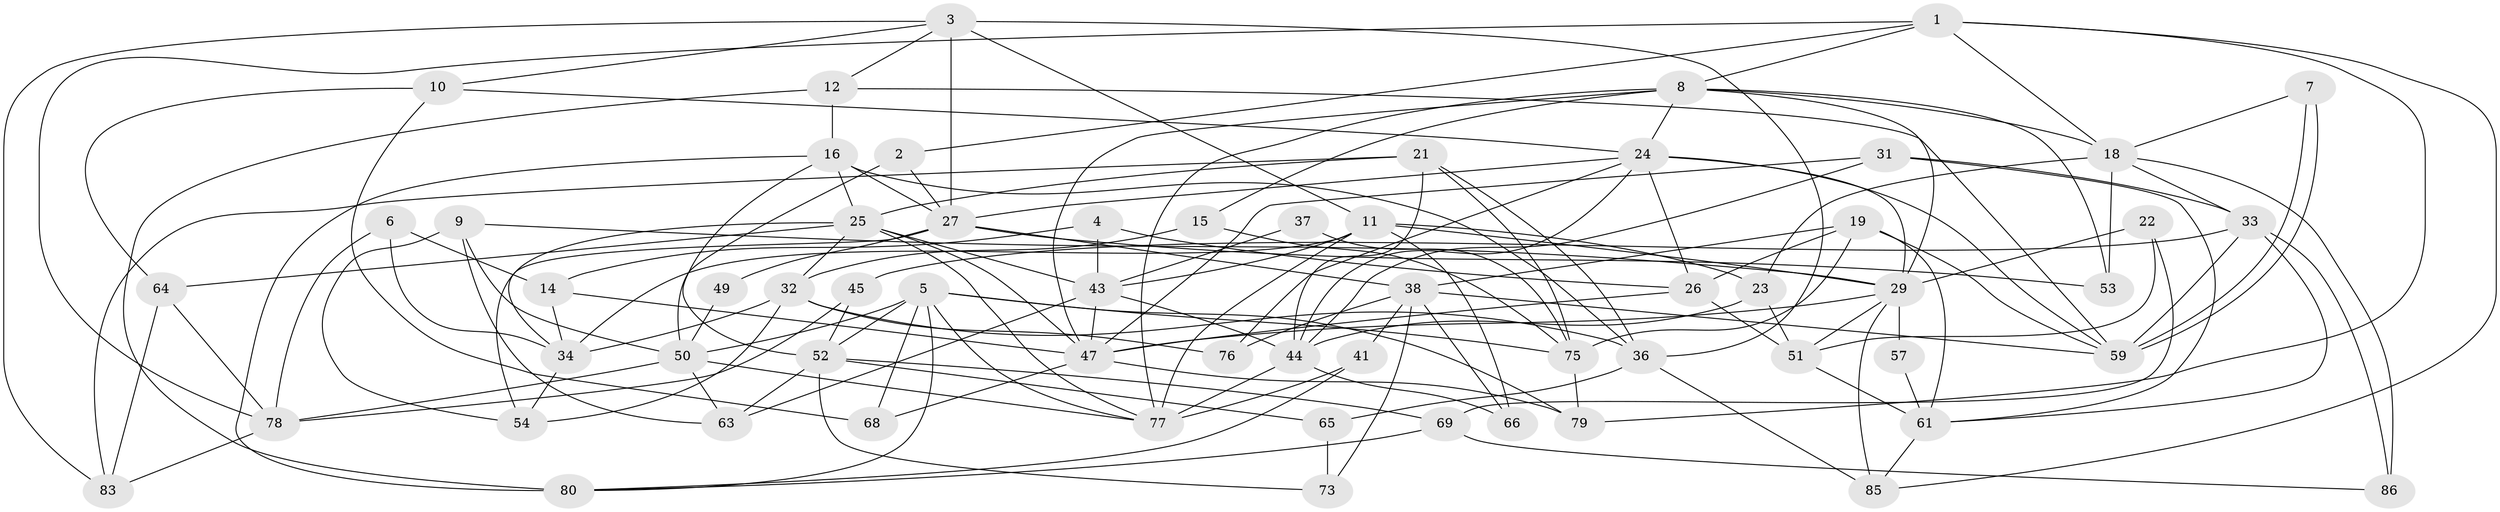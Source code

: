 // original degree distribution, {4: 0.37, 3: 0.21, 5: 0.2, 6: 0.1, 2: 0.11, 7: 0.01}
// Generated by graph-tools (version 1.1) at 2025/11/02/21/25 10:11:14]
// undirected, 62 vertices, 154 edges
graph export_dot {
graph [start="1"]
  node [color=gray90,style=filled];
  1 [super="+30"];
  2;
  3 [super="+20"];
  4 [super="+46"];
  5 [super="+74"];
  6;
  7;
  8 [super="+48"];
  9 [super="+91"];
  10 [super="+13"];
  11 [super="+17"];
  12;
  14;
  15 [super="+28"];
  16 [super="+95"];
  18 [super="+39"];
  19 [super="+62"];
  21 [super="+70"];
  22;
  23 [super="+97"];
  24 [super="+35"];
  25 [super="+81"];
  26 [super="+82"];
  27 [super="+55"];
  29 [super="+40"];
  31;
  32 [super="+84"];
  33 [super="+67"];
  34 [super="+90"];
  36 [super="+42"];
  37;
  38 [super="+93"];
  41;
  43 [super="+89"];
  44 [super="+60"];
  45;
  47 [super="+71"];
  49;
  50 [super="+72"];
  51;
  52 [super="+58"];
  53 [super="+56"];
  54;
  57;
  59 [super="+92"];
  61 [super="+88"];
  63;
  64;
  65;
  66;
  68;
  69 [super="+94"];
  73;
  75 [super="+96"];
  76;
  77 [super="+98"];
  78 [super="+100"];
  79;
  80 [super="+87"];
  83;
  85 [super="+99"];
  86;
  1 -- 8;
  1 -- 78;
  1 -- 79;
  1 -- 2;
  1 -- 18;
  1 -- 85;
  2 -- 50;
  2 -- 27;
  3 -- 10;
  3 -- 12;
  3 -- 27 [weight=2];
  3 -- 36;
  3 -- 11;
  3 -- 83;
  4 -- 26;
  4 -- 14;
  4 -- 43 [weight=2];
  5 -- 68;
  5 -- 75;
  5 -- 77;
  5 -- 52;
  5 -- 79;
  5 -- 80;
  5 -- 50;
  6 -- 34;
  6 -- 14;
  6 -- 78;
  7 -- 59 [weight=2];
  7 -- 59;
  7 -- 18;
  8 -- 47;
  8 -- 77;
  8 -- 24;
  8 -- 18;
  8 -- 53;
  8 -- 29;
  8 -- 15;
  9 -- 54;
  9 -- 63;
  9 -- 50;
  9 -- 29;
  10 -- 64;
  10 -- 24;
  10 -- 68;
  11 -- 43;
  11 -- 66;
  11 -- 77;
  11 -- 29;
  11 -- 23;
  11 -- 34;
  12 -- 80 [weight=2];
  12 -- 59;
  12 -- 16;
  14 -- 34;
  14 -- 47;
  15 -- 75;
  15 -- 32;
  16 -- 80;
  16 -- 36;
  16 -- 25;
  16 -- 27;
  16 -- 52;
  18 -- 86;
  18 -- 23;
  18 -- 33;
  18 -- 53;
  19 -- 75;
  19 -- 26;
  19 -- 38;
  19 -- 59;
  19 -- 61;
  21 -- 83;
  21 -- 25;
  21 -- 44;
  21 -- 75;
  21 -- 36;
  22 -- 69;
  22 -- 29;
  22 -- 51;
  23 -- 44;
  23 -- 51;
  24 -- 27;
  24 -- 26;
  24 -- 76;
  24 -- 29;
  24 -- 44;
  24 -- 59;
  25 -- 32;
  25 -- 64;
  25 -- 34;
  25 -- 77;
  25 -- 43;
  25 -- 47;
  26 -- 51;
  26 -- 47;
  27 -- 38;
  27 -- 49;
  27 -- 54;
  27 -- 53;
  29 -- 51;
  29 -- 57;
  29 -- 47;
  29 -- 85;
  31 -- 44;
  31 -- 33;
  31 -- 61;
  31 -- 47;
  32 -- 76;
  32 -- 54;
  32 -- 36;
  32 -- 34;
  33 -- 86;
  33 -- 61;
  33 -- 45;
  33 -- 59;
  34 -- 54;
  36 -- 85;
  36 -- 65;
  37 -- 75;
  37 -- 43;
  38 -- 66;
  38 -- 59;
  38 -- 41;
  38 -- 76;
  38 -- 73;
  41 -- 77 [weight=2];
  41 -- 80;
  43 -- 44;
  43 -- 63;
  43 -- 47;
  44 -- 66;
  44 -- 77;
  45 -- 78;
  45 -- 52;
  47 -- 79;
  47 -- 68;
  49 -- 50;
  50 -- 78;
  50 -- 77;
  50 -- 63;
  51 -- 61;
  52 -- 65;
  52 -- 69;
  52 -- 73;
  52 -- 63;
  57 -- 61;
  61 -- 85;
  64 -- 83;
  64 -- 78;
  65 -- 73;
  69 -- 86;
  69 -- 80;
  75 -- 79;
  78 -- 83;
}
